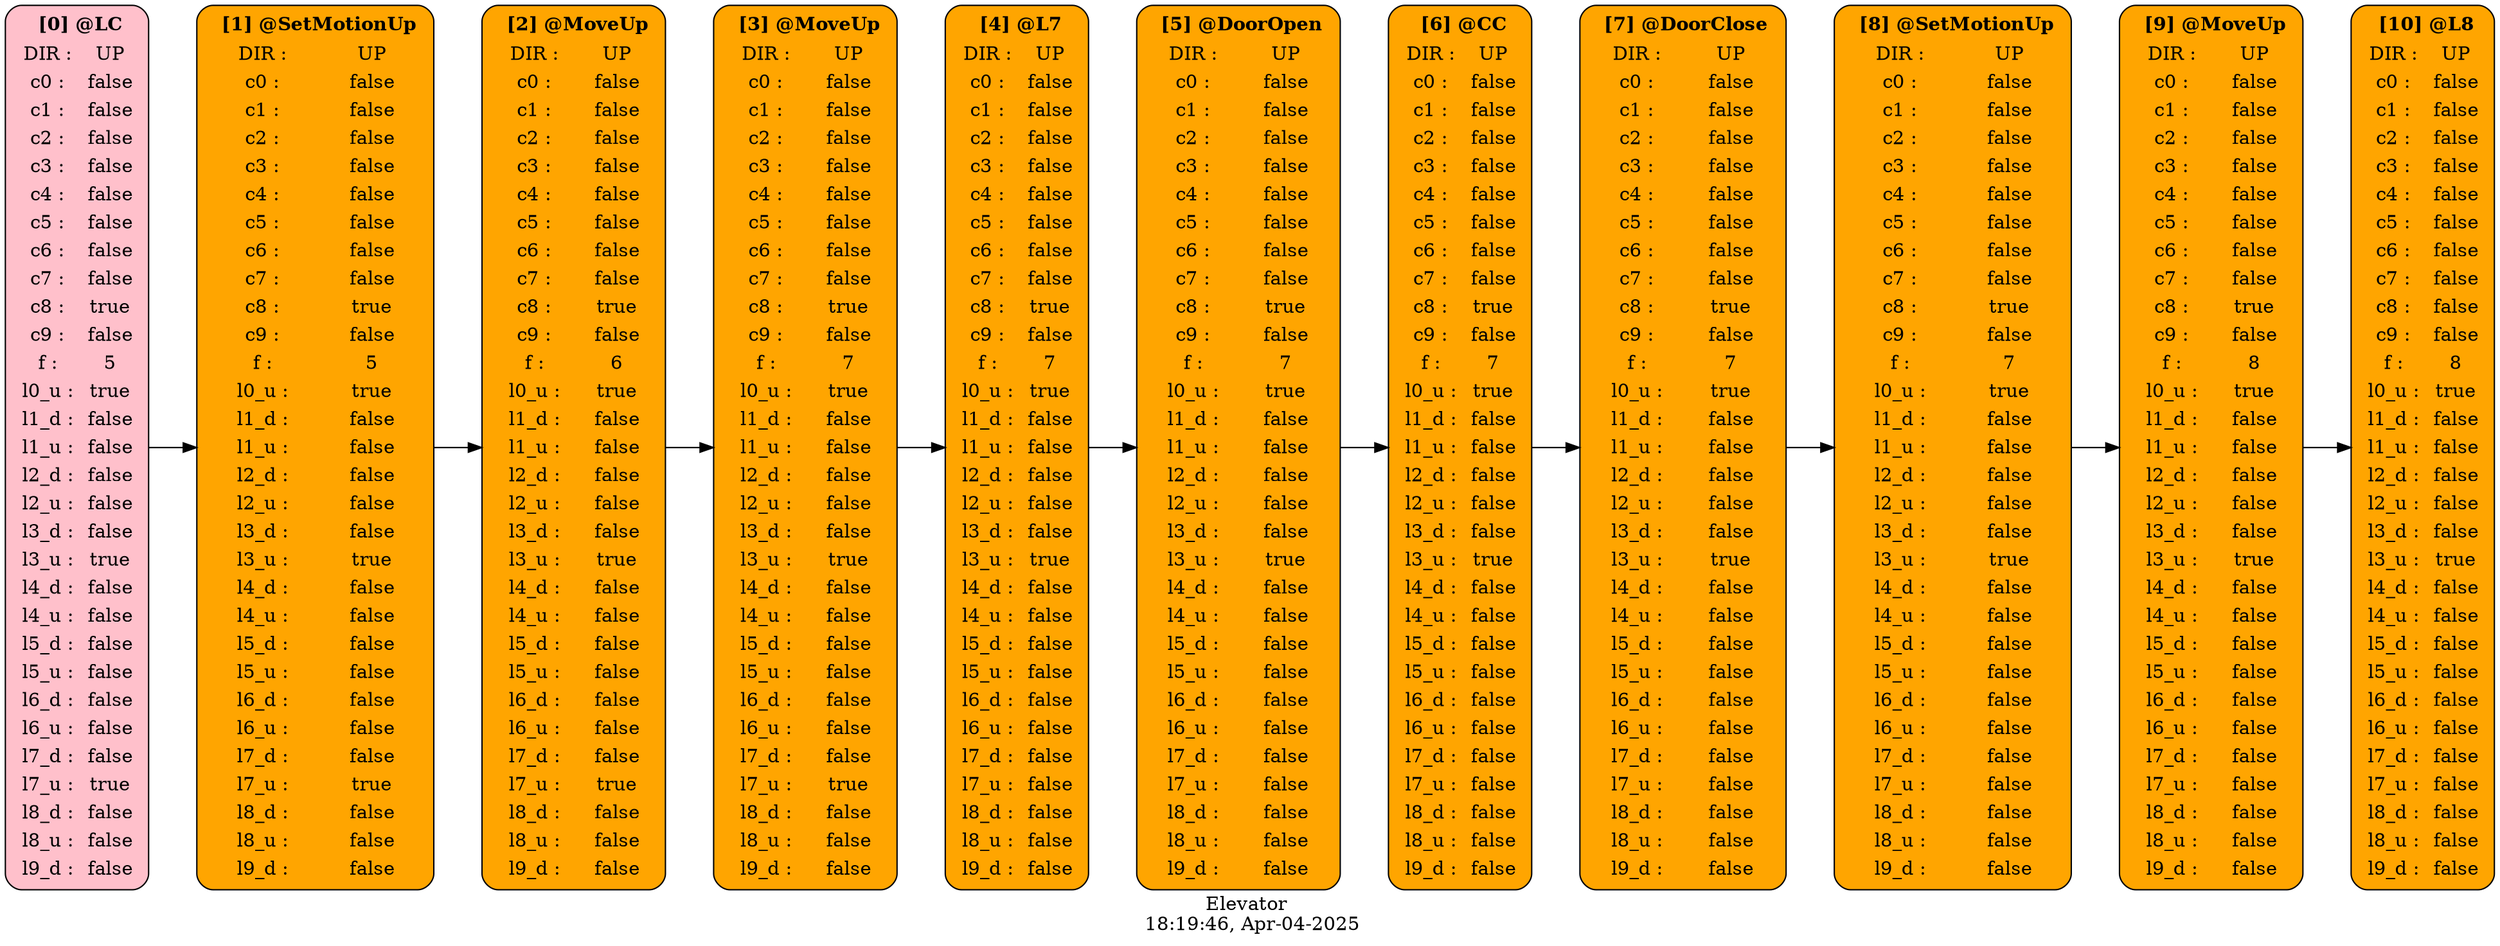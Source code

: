 /*
* Dot trace for Elevator
* [Time Stamp]:18:19:46, Apr-04-2025
* [Location]:/Users/huan/Elevator_SMT_Verification/test/trace/Elevator ID3.dot
* [States]:19
* CC DoorClose DoorOpen L0 L1 L2 L3 L4 L5 L6 L7 L8 L9 LC MoveDown MoveUp SetIdle SetMotionDown SetMotionUp 
* [Trans]:71
* [Start State]:LC
* [Final State(s)]:
*DoorOpen MoveUp MoveDown CC LC SetMotionUp SetMotionDown SetIdle L0 L1 L2 L3 L4 L5 L6 L7 L8 L9 DoorClose 
* [Trace Length]:11 
*/




digraph G { 



	 rankdir="LR"



label="Elevator \n 18:19:46, Apr-04-2025"
labelloc=" b " ;
labeljust=" c ";
	n0 [color="black", style="rounded, filled" , fillcolor="pink" , shape="rect", label= < 
 		 <table border='0' cellborder='0' style='rounded'> 
			 <tr><td align="center" colspan="2" > <b>[0] @LC</b></td></tr>
			 <tr><td align="center">DIR : </td><td>UP</td></tr> 
			 <tr><td align="center">c0 : </td><td>false</td></tr> 
			 <tr><td align="center">c1 : </td><td>false</td></tr> 
			 <tr><td align="center">c2 : </td><td>false</td></tr> 
			 <tr><td align="center">c3 : </td><td>false</td></tr> 
			 <tr><td align="center">c4 : </td><td>false</td></tr> 
			 <tr><td align="center">c5 : </td><td>false</td></tr> 
			 <tr><td align="center">c6 : </td><td>false</td></tr> 
			 <tr><td align="center">c7 : </td><td>false</td></tr> 
			 <tr><td align="center">c8 : </td><td>true</td></tr> 
			 <tr><td align="center">c9 : </td><td>false</td></tr> 
			 <tr><td align="center">f : </td><td>5</td></tr> 
			 <tr><td align="center">l0_u : </td><td>true</td></tr> 
			 <tr><td align="center">l1_d : </td><td>false</td></tr> 
			 <tr><td align="center">l1_u : </td><td>false</td></tr> 
			 <tr><td align="center">l2_d : </td><td>false</td></tr> 
			 <tr><td align="center">l2_u : </td><td>false</td></tr> 
			 <tr><td align="center">l3_d : </td><td>false</td></tr> 
			 <tr><td align="center">l3_u : </td><td>true</td></tr> 
			 <tr><td align="center">l4_d : </td><td>false</td></tr> 
			 <tr><td align="center">l4_u : </td><td>false</td></tr> 
			 <tr><td align="center">l5_d : </td><td>false</td></tr> 
			 <tr><td align="center">l5_u : </td><td>false</td></tr> 
			 <tr><td align="center">l6_d : </td><td>false</td></tr> 
			 <tr><td align="center">l6_u : </td><td>false</td></tr> 
			 <tr><td align="center">l7_d : </td><td>false</td></tr> 
			 <tr><td align="center">l7_u : </td><td>true</td></tr> 
			 <tr><td align="center">l8_d : </td><td>false</td></tr> 
			 <tr><td align="center">l8_u : </td><td>false</td></tr> 
			 <tr><td align="center">l9_d : </td><td>false</td></tr> 
		 </table> > ]
	n1 [color="black", style="rounded, filled" , fillcolor="orange" , shape="rect", label= < 
 		 <table border='0' cellborder='0' style='rounded'> 
			 <tr><td align="center" colspan="2" > <b>[1] @SetMotionUp</b></td></tr>
			 <tr><td align="center">DIR : </td><td>UP</td></tr> 
			 <tr><td align="center">c0 : </td><td>false</td></tr> 
			 <tr><td align="center">c1 : </td><td>false</td></tr> 
			 <tr><td align="center">c2 : </td><td>false</td></tr> 
			 <tr><td align="center">c3 : </td><td>false</td></tr> 
			 <tr><td align="center">c4 : </td><td>false</td></tr> 
			 <tr><td align="center">c5 : </td><td>false</td></tr> 
			 <tr><td align="center">c6 : </td><td>false</td></tr> 
			 <tr><td align="center">c7 : </td><td>false</td></tr> 
			 <tr><td align="center">c8 : </td><td>true</td></tr> 
			 <tr><td align="center">c9 : </td><td>false</td></tr> 
			 <tr><td align="center">f : </td><td>5</td></tr> 
			 <tr><td align="center">l0_u : </td><td>true</td></tr> 
			 <tr><td align="center">l1_d : </td><td>false</td></tr> 
			 <tr><td align="center">l1_u : </td><td>false</td></tr> 
			 <tr><td align="center">l2_d : </td><td>false</td></tr> 
			 <tr><td align="center">l2_u : </td><td>false</td></tr> 
			 <tr><td align="center">l3_d : </td><td>false</td></tr> 
			 <tr><td align="center">l3_u : </td><td>true</td></tr> 
			 <tr><td align="center">l4_d : </td><td>false</td></tr> 
			 <tr><td align="center">l4_u : </td><td>false</td></tr> 
			 <tr><td align="center">l5_d : </td><td>false</td></tr> 
			 <tr><td align="center">l5_u : </td><td>false</td></tr> 
			 <tr><td align="center">l6_d : </td><td>false</td></tr> 
			 <tr><td align="center">l6_u : </td><td>false</td></tr> 
			 <tr><td align="center">l7_d : </td><td>false</td></tr> 
			 <tr><td align="center">l7_u : </td><td>true</td></tr> 
			 <tr><td align="center">l8_d : </td><td>false</td></tr> 
			 <tr><td align="center">l8_u : </td><td>false</td></tr> 
			 <tr><td align="center">l9_d : </td><td>false</td></tr> 
		 </table> > ]
	n2 [color="black", style="rounded, filled" , fillcolor="orange" , shape="rect", label= < 
 		 <table border='0' cellborder='0' style='rounded'> 
			 <tr><td align="center" colspan="2" > <b>[2] @MoveUp</b></td></tr>
			 <tr><td align="center">DIR : </td><td>UP</td></tr> 
			 <tr><td align="center">c0 : </td><td>false</td></tr> 
			 <tr><td align="center">c1 : </td><td>false</td></tr> 
			 <tr><td align="center">c2 : </td><td>false</td></tr> 
			 <tr><td align="center">c3 : </td><td>false</td></tr> 
			 <tr><td align="center">c4 : </td><td>false</td></tr> 
			 <tr><td align="center">c5 : </td><td>false</td></tr> 
			 <tr><td align="center">c6 : </td><td>false</td></tr> 
			 <tr><td align="center">c7 : </td><td>false</td></tr> 
			 <tr><td align="center">c8 : </td><td>true</td></tr> 
			 <tr><td align="center">c9 : </td><td>false</td></tr> 
			 <tr><td align="center">f : </td><td>6</td></tr> 
			 <tr><td align="center">l0_u : </td><td>true</td></tr> 
			 <tr><td align="center">l1_d : </td><td>false</td></tr> 
			 <tr><td align="center">l1_u : </td><td>false</td></tr> 
			 <tr><td align="center">l2_d : </td><td>false</td></tr> 
			 <tr><td align="center">l2_u : </td><td>false</td></tr> 
			 <tr><td align="center">l3_d : </td><td>false</td></tr> 
			 <tr><td align="center">l3_u : </td><td>true</td></tr> 
			 <tr><td align="center">l4_d : </td><td>false</td></tr> 
			 <tr><td align="center">l4_u : </td><td>false</td></tr> 
			 <tr><td align="center">l5_d : </td><td>false</td></tr> 
			 <tr><td align="center">l5_u : </td><td>false</td></tr> 
			 <tr><td align="center">l6_d : </td><td>false</td></tr> 
			 <tr><td align="center">l6_u : </td><td>false</td></tr> 
			 <tr><td align="center">l7_d : </td><td>false</td></tr> 
			 <tr><td align="center">l7_u : </td><td>true</td></tr> 
			 <tr><td align="center">l8_d : </td><td>false</td></tr> 
			 <tr><td align="center">l8_u : </td><td>false</td></tr> 
			 <tr><td align="center">l9_d : </td><td>false</td></tr> 
		 </table> > ]
	n3 [color="black", style="rounded, filled" , fillcolor="orange" , shape="rect", label= < 
 		 <table border='0' cellborder='0' style='rounded'> 
			 <tr><td align="center" colspan="2" > <b>[3] @MoveUp</b></td></tr>
			 <tr><td align="center">DIR : </td><td>UP</td></tr> 
			 <tr><td align="center">c0 : </td><td>false</td></tr> 
			 <tr><td align="center">c1 : </td><td>false</td></tr> 
			 <tr><td align="center">c2 : </td><td>false</td></tr> 
			 <tr><td align="center">c3 : </td><td>false</td></tr> 
			 <tr><td align="center">c4 : </td><td>false</td></tr> 
			 <tr><td align="center">c5 : </td><td>false</td></tr> 
			 <tr><td align="center">c6 : </td><td>false</td></tr> 
			 <tr><td align="center">c7 : </td><td>false</td></tr> 
			 <tr><td align="center">c8 : </td><td>true</td></tr> 
			 <tr><td align="center">c9 : </td><td>false</td></tr> 
			 <tr><td align="center">f : </td><td>7</td></tr> 
			 <tr><td align="center">l0_u : </td><td>true</td></tr> 
			 <tr><td align="center">l1_d : </td><td>false</td></tr> 
			 <tr><td align="center">l1_u : </td><td>false</td></tr> 
			 <tr><td align="center">l2_d : </td><td>false</td></tr> 
			 <tr><td align="center">l2_u : </td><td>false</td></tr> 
			 <tr><td align="center">l3_d : </td><td>false</td></tr> 
			 <tr><td align="center">l3_u : </td><td>true</td></tr> 
			 <tr><td align="center">l4_d : </td><td>false</td></tr> 
			 <tr><td align="center">l4_u : </td><td>false</td></tr> 
			 <tr><td align="center">l5_d : </td><td>false</td></tr> 
			 <tr><td align="center">l5_u : </td><td>false</td></tr> 
			 <tr><td align="center">l6_d : </td><td>false</td></tr> 
			 <tr><td align="center">l6_u : </td><td>false</td></tr> 
			 <tr><td align="center">l7_d : </td><td>false</td></tr> 
			 <tr><td align="center">l7_u : </td><td>true</td></tr> 
			 <tr><td align="center">l8_d : </td><td>false</td></tr> 
			 <tr><td align="center">l8_u : </td><td>false</td></tr> 
			 <tr><td align="center">l9_d : </td><td>false</td></tr> 
		 </table> > ]
	n4 [color="black", style="rounded, filled" , fillcolor="orange" , shape="rect", label= < 
 		 <table border='0' cellborder='0' style='rounded'> 
			 <tr><td align="center" colspan="2" > <b>[4] @L7</b></td></tr>
			 <tr><td align="center">DIR : </td><td>UP</td></tr> 
			 <tr><td align="center">c0 : </td><td>false</td></tr> 
			 <tr><td align="center">c1 : </td><td>false</td></tr> 
			 <tr><td align="center">c2 : </td><td>false</td></tr> 
			 <tr><td align="center">c3 : </td><td>false</td></tr> 
			 <tr><td align="center">c4 : </td><td>false</td></tr> 
			 <tr><td align="center">c5 : </td><td>false</td></tr> 
			 <tr><td align="center">c6 : </td><td>false</td></tr> 
			 <tr><td align="center">c7 : </td><td>false</td></tr> 
			 <tr><td align="center">c8 : </td><td>true</td></tr> 
			 <tr><td align="center">c9 : </td><td>false</td></tr> 
			 <tr><td align="center">f : </td><td>7</td></tr> 
			 <tr><td align="center">l0_u : </td><td>true</td></tr> 
			 <tr><td align="center">l1_d : </td><td>false</td></tr> 
			 <tr><td align="center">l1_u : </td><td>false</td></tr> 
			 <tr><td align="center">l2_d : </td><td>false</td></tr> 
			 <tr><td align="center">l2_u : </td><td>false</td></tr> 
			 <tr><td align="center">l3_d : </td><td>false</td></tr> 
			 <tr><td align="center">l3_u : </td><td>true</td></tr> 
			 <tr><td align="center">l4_d : </td><td>false</td></tr> 
			 <tr><td align="center">l4_u : </td><td>false</td></tr> 
			 <tr><td align="center">l5_d : </td><td>false</td></tr> 
			 <tr><td align="center">l5_u : </td><td>false</td></tr> 
			 <tr><td align="center">l6_d : </td><td>false</td></tr> 
			 <tr><td align="center">l6_u : </td><td>false</td></tr> 
			 <tr><td align="center">l7_d : </td><td>false</td></tr> 
			 <tr><td align="center">l7_u : </td><td>false</td></tr> 
			 <tr><td align="center">l8_d : </td><td>false</td></tr> 
			 <tr><td align="center">l8_u : </td><td>false</td></tr> 
			 <tr><td align="center">l9_d : </td><td>false</td></tr> 
		 </table> > ]
	n5 [color="black", style="rounded, filled" , fillcolor="orange" , shape="rect", label= < 
 		 <table border='0' cellborder='0' style='rounded'> 
			 <tr><td align="center" colspan="2" > <b>[5] @DoorOpen</b></td></tr>
			 <tr><td align="center">DIR : </td><td>UP</td></tr> 
			 <tr><td align="center">c0 : </td><td>false</td></tr> 
			 <tr><td align="center">c1 : </td><td>false</td></tr> 
			 <tr><td align="center">c2 : </td><td>false</td></tr> 
			 <tr><td align="center">c3 : </td><td>false</td></tr> 
			 <tr><td align="center">c4 : </td><td>false</td></tr> 
			 <tr><td align="center">c5 : </td><td>false</td></tr> 
			 <tr><td align="center">c6 : </td><td>false</td></tr> 
			 <tr><td align="center">c7 : </td><td>false</td></tr> 
			 <tr><td align="center">c8 : </td><td>true</td></tr> 
			 <tr><td align="center">c9 : </td><td>false</td></tr> 
			 <tr><td align="center">f : </td><td>7</td></tr> 
			 <tr><td align="center">l0_u : </td><td>true</td></tr> 
			 <tr><td align="center">l1_d : </td><td>false</td></tr> 
			 <tr><td align="center">l1_u : </td><td>false</td></tr> 
			 <tr><td align="center">l2_d : </td><td>false</td></tr> 
			 <tr><td align="center">l2_u : </td><td>false</td></tr> 
			 <tr><td align="center">l3_d : </td><td>false</td></tr> 
			 <tr><td align="center">l3_u : </td><td>true</td></tr> 
			 <tr><td align="center">l4_d : </td><td>false</td></tr> 
			 <tr><td align="center">l4_u : </td><td>false</td></tr> 
			 <tr><td align="center">l5_d : </td><td>false</td></tr> 
			 <tr><td align="center">l5_u : </td><td>false</td></tr> 
			 <tr><td align="center">l6_d : </td><td>false</td></tr> 
			 <tr><td align="center">l6_u : </td><td>false</td></tr> 
			 <tr><td align="center">l7_d : </td><td>false</td></tr> 
			 <tr><td align="center">l7_u : </td><td>false</td></tr> 
			 <tr><td align="center">l8_d : </td><td>false</td></tr> 
			 <tr><td align="center">l8_u : </td><td>false</td></tr> 
			 <tr><td align="center">l9_d : </td><td>false</td></tr> 
		 </table> > ]
	n6 [color="black", style="rounded, filled" , fillcolor="orange" , shape="rect", label= < 
 		 <table border='0' cellborder='0' style='rounded'> 
			 <tr><td align="center" colspan="2" > <b>[6] @CC</b></td></tr>
			 <tr><td align="center">DIR : </td><td>UP</td></tr> 
			 <tr><td align="center">c0 : </td><td>false</td></tr> 
			 <tr><td align="center">c1 : </td><td>false</td></tr> 
			 <tr><td align="center">c2 : </td><td>false</td></tr> 
			 <tr><td align="center">c3 : </td><td>false</td></tr> 
			 <tr><td align="center">c4 : </td><td>false</td></tr> 
			 <tr><td align="center">c5 : </td><td>false</td></tr> 
			 <tr><td align="center">c6 : </td><td>false</td></tr> 
			 <tr><td align="center">c7 : </td><td>false</td></tr> 
			 <tr><td align="center">c8 : </td><td>true</td></tr> 
			 <tr><td align="center">c9 : </td><td>false</td></tr> 
			 <tr><td align="center">f : </td><td>7</td></tr> 
			 <tr><td align="center">l0_u : </td><td>true</td></tr> 
			 <tr><td align="center">l1_d : </td><td>false</td></tr> 
			 <tr><td align="center">l1_u : </td><td>false</td></tr> 
			 <tr><td align="center">l2_d : </td><td>false</td></tr> 
			 <tr><td align="center">l2_u : </td><td>false</td></tr> 
			 <tr><td align="center">l3_d : </td><td>false</td></tr> 
			 <tr><td align="center">l3_u : </td><td>true</td></tr> 
			 <tr><td align="center">l4_d : </td><td>false</td></tr> 
			 <tr><td align="center">l4_u : </td><td>false</td></tr> 
			 <tr><td align="center">l5_d : </td><td>false</td></tr> 
			 <tr><td align="center">l5_u : </td><td>false</td></tr> 
			 <tr><td align="center">l6_d : </td><td>false</td></tr> 
			 <tr><td align="center">l6_u : </td><td>false</td></tr> 
			 <tr><td align="center">l7_d : </td><td>false</td></tr> 
			 <tr><td align="center">l7_u : </td><td>false</td></tr> 
			 <tr><td align="center">l8_d : </td><td>false</td></tr> 
			 <tr><td align="center">l8_u : </td><td>false</td></tr> 
			 <tr><td align="center">l9_d : </td><td>false</td></tr> 
		 </table> > ]
	n7 [color="black", style="rounded, filled" , fillcolor="orange" , shape="rect", label= < 
 		 <table border='0' cellborder='0' style='rounded'> 
			 <tr><td align="center" colspan="2" > <b>[7] @DoorClose</b></td></tr>
			 <tr><td align="center">DIR : </td><td>UP</td></tr> 
			 <tr><td align="center">c0 : </td><td>false</td></tr> 
			 <tr><td align="center">c1 : </td><td>false</td></tr> 
			 <tr><td align="center">c2 : </td><td>false</td></tr> 
			 <tr><td align="center">c3 : </td><td>false</td></tr> 
			 <tr><td align="center">c4 : </td><td>false</td></tr> 
			 <tr><td align="center">c5 : </td><td>false</td></tr> 
			 <tr><td align="center">c6 : </td><td>false</td></tr> 
			 <tr><td align="center">c7 : </td><td>false</td></tr> 
			 <tr><td align="center">c8 : </td><td>true</td></tr> 
			 <tr><td align="center">c9 : </td><td>false</td></tr> 
			 <tr><td align="center">f : </td><td>7</td></tr> 
			 <tr><td align="center">l0_u : </td><td>true</td></tr> 
			 <tr><td align="center">l1_d : </td><td>false</td></tr> 
			 <tr><td align="center">l1_u : </td><td>false</td></tr> 
			 <tr><td align="center">l2_d : </td><td>false</td></tr> 
			 <tr><td align="center">l2_u : </td><td>false</td></tr> 
			 <tr><td align="center">l3_d : </td><td>false</td></tr> 
			 <tr><td align="center">l3_u : </td><td>true</td></tr> 
			 <tr><td align="center">l4_d : </td><td>false</td></tr> 
			 <tr><td align="center">l4_u : </td><td>false</td></tr> 
			 <tr><td align="center">l5_d : </td><td>false</td></tr> 
			 <tr><td align="center">l5_u : </td><td>false</td></tr> 
			 <tr><td align="center">l6_d : </td><td>false</td></tr> 
			 <tr><td align="center">l6_u : </td><td>false</td></tr> 
			 <tr><td align="center">l7_d : </td><td>false</td></tr> 
			 <tr><td align="center">l7_u : </td><td>false</td></tr> 
			 <tr><td align="center">l8_d : </td><td>false</td></tr> 
			 <tr><td align="center">l8_u : </td><td>false</td></tr> 
			 <tr><td align="center">l9_d : </td><td>false</td></tr> 
		 </table> > ]
	n8 [color="black", style="rounded, filled" , fillcolor="orange" , shape="rect", label= < 
 		 <table border='0' cellborder='0' style='rounded'> 
			 <tr><td align="center" colspan="2" > <b>[8] @SetMotionUp</b></td></tr>
			 <tr><td align="center">DIR : </td><td>UP</td></tr> 
			 <tr><td align="center">c0 : </td><td>false</td></tr> 
			 <tr><td align="center">c1 : </td><td>false</td></tr> 
			 <tr><td align="center">c2 : </td><td>false</td></tr> 
			 <tr><td align="center">c3 : </td><td>false</td></tr> 
			 <tr><td align="center">c4 : </td><td>false</td></tr> 
			 <tr><td align="center">c5 : </td><td>false</td></tr> 
			 <tr><td align="center">c6 : </td><td>false</td></tr> 
			 <tr><td align="center">c7 : </td><td>false</td></tr> 
			 <tr><td align="center">c8 : </td><td>true</td></tr> 
			 <tr><td align="center">c9 : </td><td>false</td></tr> 
			 <tr><td align="center">f : </td><td>7</td></tr> 
			 <tr><td align="center">l0_u : </td><td>true</td></tr> 
			 <tr><td align="center">l1_d : </td><td>false</td></tr> 
			 <tr><td align="center">l1_u : </td><td>false</td></tr> 
			 <tr><td align="center">l2_d : </td><td>false</td></tr> 
			 <tr><td align="center">l2_u : </td><td>false</td></tr> 
			 <tr><td align="center">l3_d : </td><td>false</td></tr> 
			 <tr><td align="center">l3_u : </td><td>true</td></tr> 
			 <tr><td align="center">l4_d : </td><td>false</td></tr> 
			 <tr><td align="center">l4_u : </td><td>false</td></tr> 
			 <tr><td align="center">l5_d : </td><td>false</td></tr> 
			 <tr><td align="center">l5_u : </td><td>false</td></tr> 
			 <tr><td align="center">l6_d : </td><td>false</td></tr> 
			 <tr><td align="center">l6_u : </td><td>false</td></tr> 
			 <tr><td align="center">l7_d : </td><td>false</td></tr> 
			 <tr><td align="center">l7_u : </td><td>false</td></tr> 
			 <tr><td align="center">l8_d : </td><td>false</td></tr> 
			 <tr><td align="center">l8_u : </td><td>false</td></tr> 
			 <tr><td align="center">l9_d : </td><td>false</td></tr> 
		 </table> > ]
	n9 [color="black", style="rounded, filled" , fillcolor="orange" , shape="rect", label= < 
 		 <table border='0' cellborder='0' style='rounded'> 
			 <tr><td align="center" colspan="2" > <b>[9] @MoveUp</b></td></tr>
			 <tr><td align="center">DIR : </td><td>UP</td></tr> 
			 <tr><td align="center">c0 : </td><td>false</td></tr> 
			 <tr><td align="center">c1 : </td><td>false</td></tr> 
			 <tr><td align="center">c2 : </td><td>false</td></tr> 
			 <tr><td align="center">c3 : </td><td>false</td></tr> 
			 <tr><td align="center">c4 : </td><td>false</td></tr> 
			 <tr><td align="center">c5 : </td><td>false</td></tr> 
			 <tr><td align="center">c6 : </td><td>false</td></tr> 
			 <tr><td align="center">c7 : </td><td>false</td></tr> 
			 <tr><td align="center">c8 : </td><td>true</td></tr> 
			 <tr><td align="center">c9 : </td><td>false</td></tr> 
			 <tr><td align="center">f : </td><td>8</td></tr> 
			 <tr><td align="center">l0_u : </td><td>true</td></tr> 
			 <tr><td align="center">l1_d : </td><td>false</td></tr> 
			 <tr><td align="center">l1_u : </td><td>false</td></tr> 
			 <tr><td align="center">l2_d : </td><td>false</td></tr> 
			 <tr><td align="center">l2_u : </td><td>false</td></tr> 
			 <tr><td align="center">l3_d : </td><td>false</td></tr> 
			 <tr><td align="center">l3_u : </td><td>true</td></tr> 
			 <tr><td align="center">l4_d : </td><td>false</td></tr> 
			 <tr><td align="center">l4_u : </td><td>false</td></tr> 
			 <tr><td align="center">l5_d : </td><td>false</td></tr> 
			 <tr><td align="center">l5_u : </td><td>false</td></tr> 
			 <tr><td align="center">l6_d : </td><td>false</td></tr> 
			 <tr><td align="center">l6_u : </td><td>false</td></tr> 
			 <tr><td align="center">l7_d : </td><td>false</td></tr> 
			 <tr><td align="center">l7_u : </td><td>false</td></tr> 
			 <tr><td align="center">l8_d : </td><td>false</td></tr> 
			 <tr><td align="center">l8_u : </td><td>false</td></tr> 
			 <tr><td align="center">l9_d : </td><td>false</td></tr> 
		 </table> > ]
	n10 [color="black", style="rounded, filled" , fillcolor="orange" , shape="rect", label= < 
 		 <table border='0' cellborder='0' style='rounded'> 
			 <tr><td align="center" colspan="2" > <b>[10] @L8</b></td></tr>
			 <tr><td align="center">DIR : </td><td>UP</td></tr> 
			 <tr><td align="center">c0 : </td><td>false</td></tr> 
			 <tr><td align="center">c1 : </td><td>false</td></tr> 
			 <tr><td align="center">c2 : </td><td>false</td></tr> 
			 <tr><td align="center">c3 : </td><td>false</td></tr> 
			 <tr><td align="center">c4 : </td><td>false</td></tr> 
			 <tr><td align="center">c5 : </td><td>false</td></tr> 
			 <tr><td align="center">c6 : </td><td>false</td></tr> 
			 <tr><td align="center">c7 : </td><td>false</td></tr> 
			 <tr><td align="center">c8 : </td><td>false</td></tr> 
			 <tr><td align="center">c9 : </td><td>false</td></tr> 
			 <tr><td align="center">f : </td><td>8</td></tr> 
			 <tr><td align="center">l0_u : </td><td>true</td></tr> 
			 <tr><td align="center">l1_d : </td><td>false</td></tr> 
			 <tr><td align="center">l1_u : </td><td>false</td></tr> 
			 <tr><td align="center">l2_d : </td><td>false</td></tr> 
			 <tr><td align="center">l2_u : </td><td>false</td></tr> 
			 <tr><td align="center">l3_d : </td><td>false</td></tr> 
			 <tr><td align="center">l3_u : </td><td>true</td></tr> 
			 <tr><td align="center">l4_d : </td><td>false</td></tr> 
			 <tr><td align="center">l4_u : </td><td>false</td></tr> 
			 <tr><td align="center">l5_d : </td><td>false</td></tr> 
			 <tr><td align="center">l5_u : </td><td>false</td></tr> 
			 <tr><td align="center">l6_d : </td><td>false</td></tr> 
			 <tr><td align="center">l6_u : </td><td>false</td></tr> 
			 <tr><td align="center">l7_d : </td><td>false</td></tr> 
			 <tr><td align="center">l7_u : </td><td>false</td></tr> 
			 <tr><td align="center">l8_d : </td><td>false</td></tr> 
			 <tr><td align="center">l8_u : </td><td>false</td></tr> 
			 <tr><td align="center">l9_d : </td><td>false</td></tr> 
		 </table> > ]




	n0->n1->n2->n3->n4->n5->n6->n7->n8->n9->n10
 } 

